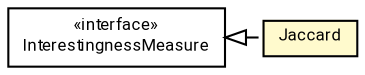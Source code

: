#!/usr/local/bin/dot
#
# Class diagram 
# Generated by UMLGraph version R5_7_2-60-g0e99a6 (http://www.spinellis.gr/umlgraph/)
#

digraph G {
	graph [fontnames="svg"]
	edge [fontname="Roboto",fontsize=7,labelfontname="Roboto",labelfontsize=7,color="black"];
	node [fontname="Roboto",fontcolor="black",fontsize=8,shape=plaintext,margin=0,width=0,height=0];
	nodesep=0.15;
	ranksep=0.25;
	rankdir=LR;
	// de.lmu.ifi.dbs.elki.algorithm.itemsetmining.associationrules.interest.InterestingnessMeasure
	c5562193 [label=<<table title="de.lmu.ifi.dbs.elki.algorithm.itemsetmining.associationrules.interest.InterestingnessMeasure" border="0" cellborder="1" cellspacing="0" cellpadding="2" href="InterestingnessMeasure.html" target="_parent">
		<tr><td><table border="0" cellspacing="0" cellpadding="1">
		<tr><td align="center" balign="center"> &#171;interface&#187; </td></tr>
		<tr><td align="center" balign="center"> <font face="Roboto">InterestingnessMeasure</font> </td></tr>
		</table></td></tr>
		</table>>, URL="InterestingnessMeasure.html"];
	// de.lmu.ifi.dbs.elki.algorithm.itemsetmining.associationrules.interest.Jaccard
	c5562200 [label=<<table title="de.lmu.ifi.dbs.elki.algorithm.itemsetmining.associationrules.interest.Jaccard" border="0" cellborder="1" cellspacing="0" cellpadding="2" bgcolor="lemonChiffon" href="Jaccard.html" target="_parent">
		<tr><td><table border="0" cellspacing="0" cellpadding="1">
		<tr><td align="center" balign="center"> <font face="Roboto">Jaccard</font> </td></tr>
		</table></td></tr>
		</table>>, URL="Jaccard.html"];
	// de.lmu.ifi.dbs.elki.algorithm.itemsetmining.associationrules.interest.Jaccard implements de.lmu.ifi.dbs.elki.algorithm.itemsetmining.associationrules.interest.InterestingnessMeasure
	c5562193 -> c5562200 [arrowtail=empty,style=dashed,dir=back,weight=9];
}

